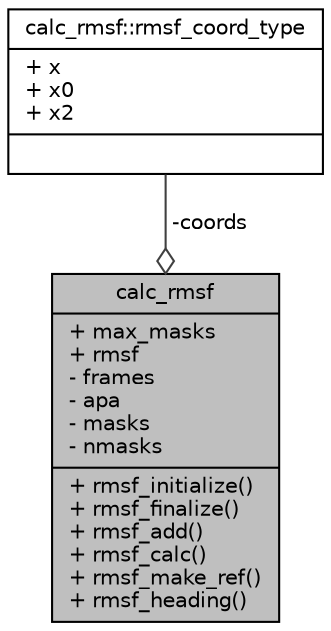 digraph "calc_rmsf"
{
  edge [fontname="Helvetica",fontsize="10",labelfontname="Helvetica",labelfontsize="10"];
  node [fontname="Helvetica",fontsize="10",shape=record];
  Node1 [label="{calc_rmsf\n|+ max_masks\l+ rmsf\l- frames\l- apa\l- masks\l- nmasks\l|+ rmsf_initialize()\l+ rmsf_finalize()\l+ rmsf_add()\l+ rmsf_calc()\l+ rmsf_make_ref()\l+ rmsf_heading()\l}",height=0.2,width=0.4,color="black", fillcolor="grey75", style="filled" fontcolor="black"];
  Node2 -> Node1 [color="grey25",fontsize="10",style="solid",label=" -coords" ,arrowhead="odiamond",fontname="Helvetica"];
  Node2 [label="{calc_rmsf::rmsf_coord_type\n|+ x\l+ x0\l+ x2\l|}",height=0.2,width=0.4,color="black", fillcolor="white", style="filled",URL="$structcalc__rmsf_1_1rmsf__coord__type.html"];
}
